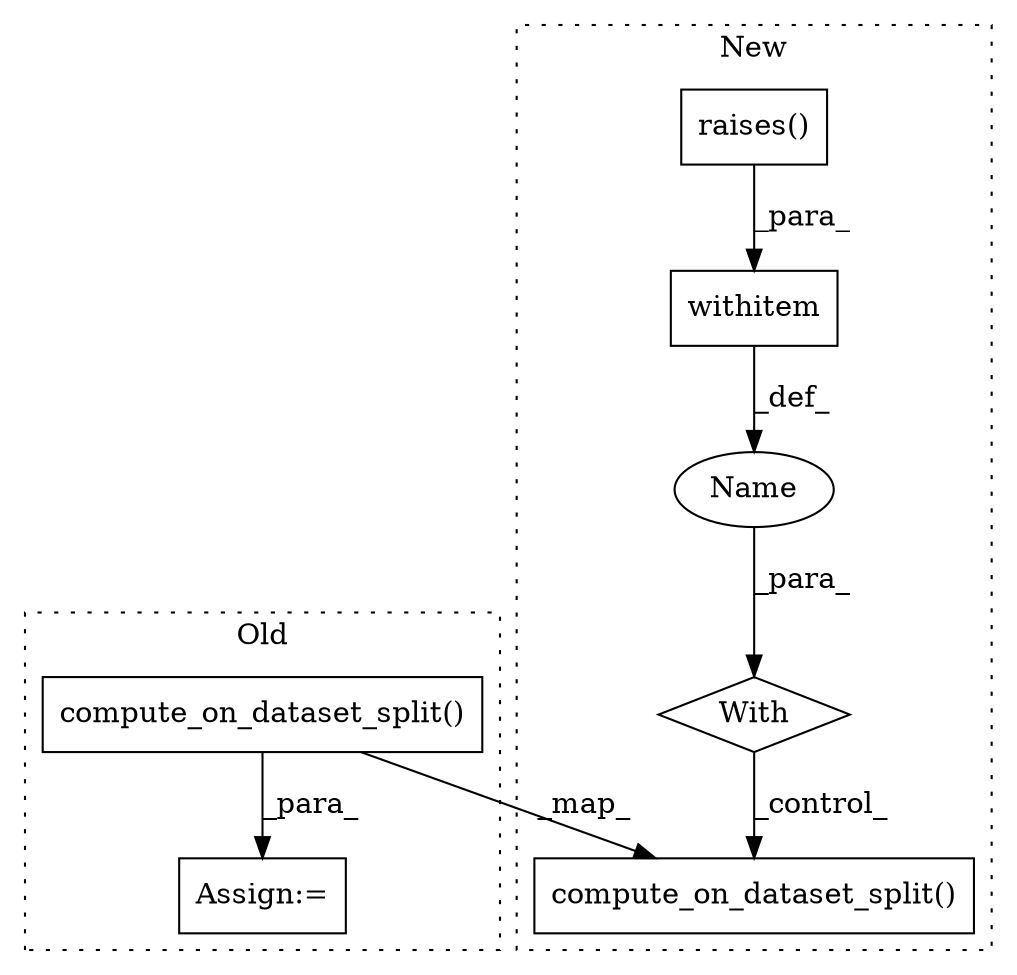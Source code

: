 digraph G {
subgraph cluster0 {
1 [label="compute_on_dataset_split()" a="75" s="3323" l="37" shape="box"];
6 [label="Assign:=" a="68" s="3320" l="3" shape="box"];
label = "Old";
style="dotted";
}
subgraph cluster1 {
2 [label="compute_on_dataset_split()" a="75" s="3082" l="37" shape="box"];
3 [label="withitem" a="49" s="3030" l="6" shape="box"];
4 [label="With" a="39" s="3025,3036" l="5,46" shape="diamond"];
5 [label="raises()" a="75" s="3030,3062" l="14,1" shape="box"];
7 [label="Name" a="87" s="3067" l="5" shape="ellipse"];
label = "New";
style="dotted";
}
1 -> 2 [label="_map_"];
1 -> 6 [label="_para_"];
3 -> 7 [label="_def_"];
4 -> 2 [label="_control_"];
5 -> 3 [label="_para_"];
7 -> 4 [label="_para_"];
}